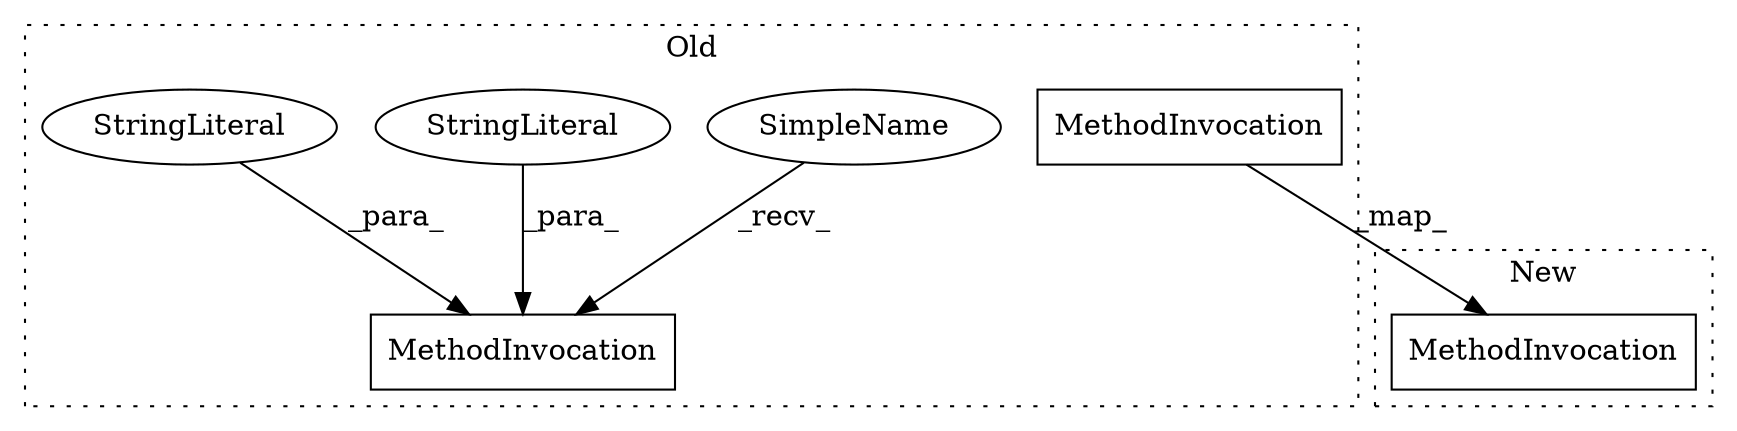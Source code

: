 digraph G {
subgraph cluster0 {
2 [label="MethodInvocation" a="32" s="2761,2773" l="3,1" shape="box"];
3 [label="MethodInvocation" a="32" s="2374,2429" l="3,1" shape="box"];
4 [label="SimpleName" a="42" s="2370" l="3" shape="ellipse"];
5 [label="StringLiteral" a="45" s="2401" l="12" shape="ellipse"];
6 [label="StringLiteral" a="45" s="2377" l="4" shape="ellipse"];
label = "Old";
style="dotted";
}
subgraph cluster1 {
1 [label="MethodInvocation" a="32" s="2553,2565" l="3,1" shape="box"];
label = "New";
style="dotted";
}
2 -> 1 [label="_map_"];
4 -> 3 [label="_recv_"];
5 -> 3 [label="_para_"];
6 -> 3 [label="_para_"];
}